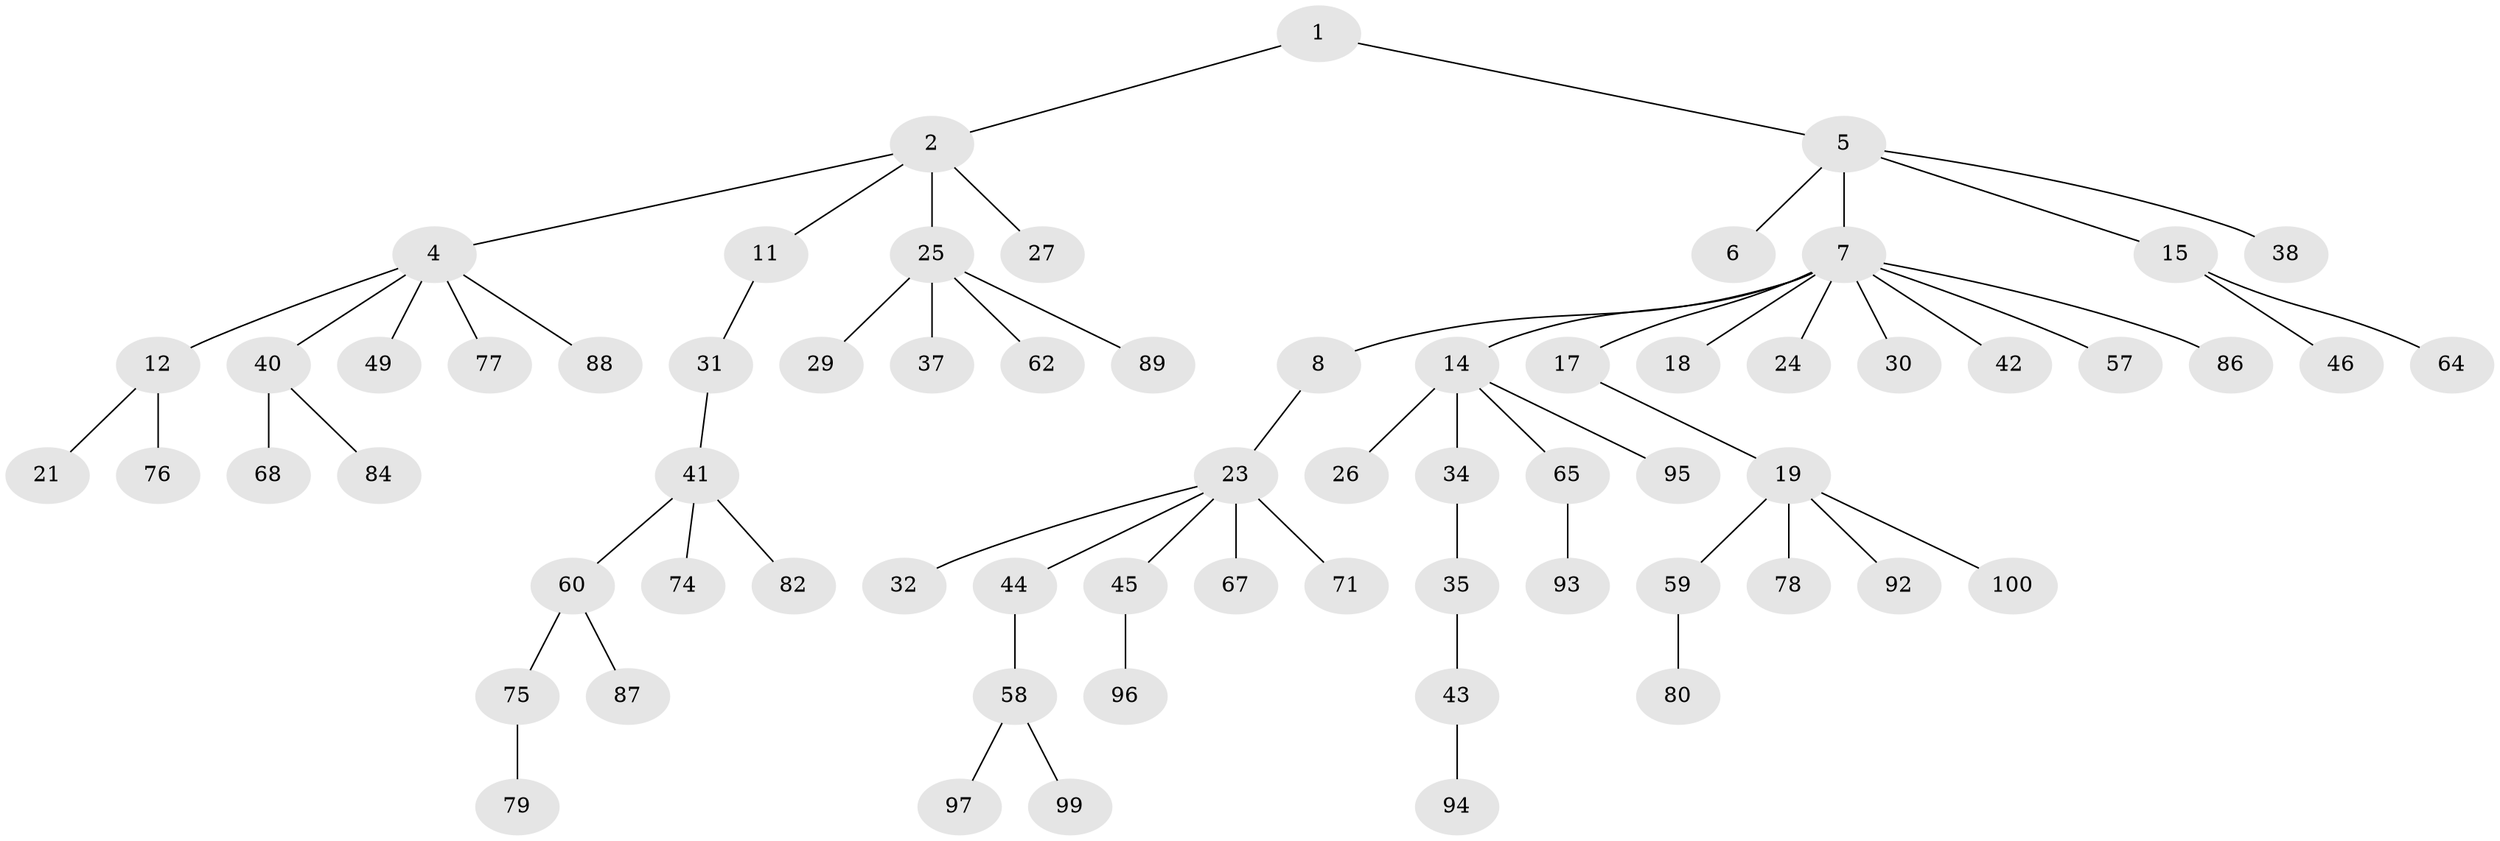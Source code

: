 // original degree distribution, {2: 0.29, 4: 0.07, 7: 0.02, 5: 0.04, 3: 0.1, 1: 0.48}
// Generated by graph-tools (version 1.1) at 2025/11/02/21/25 10:11:10]
// undirected, 67 vertices, 66 edges
graph export_dot {
graph [start="1"]
  node [color=gray90,style=filled];
  1 [super="+3"];
  2 [super="+20"];
  4 [super="+36"];
  5 [super="+10"];
  6 [super="+73"];
  7 [super="+9"];
  8 [super="+91"];
  11 [super="+13"];
  12 [super="+54"];
  14 [super="+16"];
  15 [super="+22"];
  17;
  18;
  19 [super="+90"];
  21;
  23 [super="+39"];
  24;
  25 [super="+28"];
  26 [super="+55"];
  27 [super="+33"];
  29 [super="+61"];
  30 [super="+50"];
  31 [super="+48"];
  32;
  34 [super="+52"];
  35 [super="+72"];
  37 [super="+70"];
  38 [super="+69"];
  40 [super="+51"];
  41 [super="+47"];
  42 [super="+53"];
  43;
  44;
  45;
  46 [super="+81"];
  49 [super="+56"];
  57;
  58 [super="+63"];
  59;
  60 [super="+85"];
  62;
  64;
  65 [super="+66"];
  67;
  68;
  71;
  74;
  75;
  76 [super="+83"];
  77;
  78;
  79;
  80;
  82;
  84 [super="+98"];
  86;
  87;
  88;
  89;
  92;
  93;
  94;
  95;
  96;
  97;
  99;
  100;
  1 -- 2;
  1 -- 5;
  2 -- 4;
  2 -- 11;
  2 -- 25;
  2 -- 27;
  4 -- 12;
  4 -- 40;
  4 -- 49;
  4 -- 77;
  4 -- 88;
  5 -- 6;
  5 -- 7;
  5 -- 15;
  5 -- 38;
  7 -- 8;
  7 -- 14;
  7 -- 17;
  7 -- 24;
  7 -- 86;
  7 -- 18;
  7 -- 57;
  7 -- 42;
  7 -- 30;
  8 -- 23;
  11 -- 31;
  12 -- 21;
  12 -- 76;
  14 -- 34;
  14 -- 95;
  14 -- 65;
  14 -- 26;
  15 -- 64;
  15 -- 46;
  17 -- 19;
  19 -- 59;
  19 -- 78;
  19 -- 92;
  19 -- 100;
  23 -- 32;
  23 -- 45;
  23 -- 67;
  23 -- 44;
  23 -- 71;
  25 -- 37;
  25 -- 62;
  25 -- 89;
  25 -- 29;
  31 -- 41;
  34 -- 35;
  35 -- 43;
  40 -- 84;
  40 -- 68;
  41 -- 74;
  41 -- 82;
  41 -- 60;
  43 -- 94;
  44 -- 58;
  45 -- 96;
  58 -- 97;
  58 -- 99;
  59 -- 80;
  60 -- 75;
  60 -- 87;
  65 -- 93;
  75 -- 79;
}
